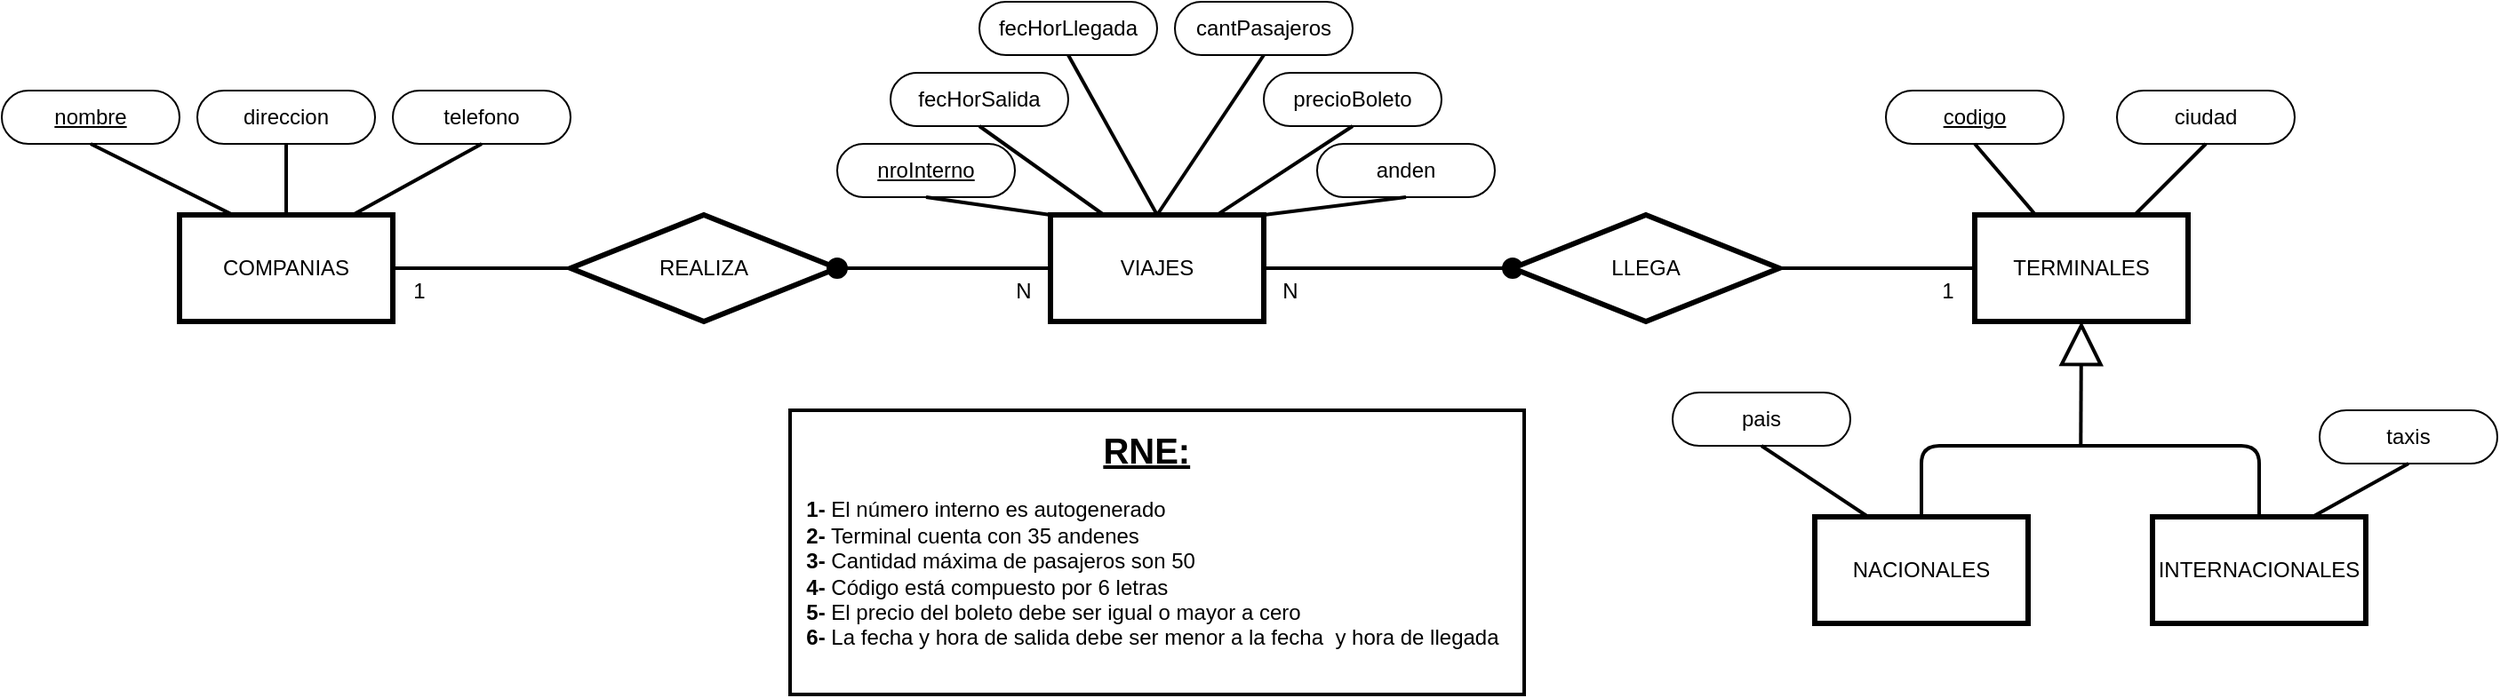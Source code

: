 <mxfile version="21.6.8" type="device">
  <diagram name="Página-1" id="Gsm0FP87lTjRuEX7GHm9">
    <mxGraphModel dx="2245" dy="820" grid="1" gridSize="10" guides="1" tooltips="1" connect="1" arrows="1" fold="1" page="1" pageScale="1" pageWidth="827" pageHeight="1169" math="0" shadow="0">
      <root>
        <mxCell id="0" />
        <mxCell id="1" parent="0" />
        <mxCell id="u44JOOURHIP5Td-Vb4QU-1" value="TERMINALES" style="rounded=0;whiteSpace=wrap;html=1;strokeWidth=3;" parent="1" vertex="1">
          <mxGeometry x="1040" y="490" width="120" height="60" as="geometry" />
        </mxCell>
        <mxCell id="u44JOOURHIP5Td-Vb4QU-2" value="&lt;u&gt;codigo&lt;/u&gt;" style="rounded=1;whiteSpace=wrap;html=1;arcSize=50;" parent="1" vertex="1">
          <mxGeometry x="990" y="420" width="100" height="30" as="geometry" />
        </mxCell>
        <mxCell id="u44JOOURHIP5Td-Vb4QU-3" value="ciudad" style="rounded=1;whiteSpace=wrap;html=1;arcSize=50;" parent="1" vertex="1">
          <mxGeometry x="1120" y="420" width="100" height="30" as="geometry" />
        </mxCell>
        <mxCell id="u44JOOURHIP5Td-Vb4QU-4" value="" style="endArrow=none;html=1;rounded=0;entryX=0.5;entryY=1;entryDx=0;entryDy=0;exitX=0.75;exitY=0;exitDx=0;exitDy=0;endFill=0;strokeWidth=2;" parent="1" source="u44JOOURHIP5Td-Vb4QU-1" target="u44JOOURHIP5Td-Vb4QU-3" edge="1">
          <mxGeometry width="50" height="50" relative="1" as="geometry">
            <mxPoint x="1120" y="520" as="sourcePoint" />
            <mxPoint x="1170" y="470" as="targetPoint" />
          </mxGeometry>
        </mxCell>
        <mxCell id="u44JOOURHIP5Td-Vb4QU-5" value="" style="endArrow=none;html=1;rounded=0;entryX=0.5;entryY=1;entryDx=0;entryDy=0;exitX=0.291;exitY=0.014;exitDx=0;exitDy=0;exitPerimeter=0;endFill=0;strokeWidth=2;" parent="1" source="u44JOOURHIP5Td-Vb4QU-1" target="u44JOOURHIP5Td-Vb4QU-2" edge="1">
          <mxGeometry width="50" height="50" relative="1" as="geometry">
            <mxPoint x="980" y="530" as="sourcePoint" />
            <mxPoint x="1030" y="480" as="targetPoint" />
          </mxGeometry>
        </mxCell>
        <mxCell id="u44JOOURHIP5Td-Vb4QU-6" value="NACIONALES" style="rounded=0;whiteSpace=wrap;html=1;strokeWidth=3;" parent="1" vertex="1">
          <mxGeometry x="950" y="660" width="120" height="60" as="geometry" />
        </mxCell>
        <mxCell id="u44JOOURHIP5Td-Vb4QU-7" value="INTERNACIONALES" style="rounded=0;whiteSpace=wrap;html=1;strokeWidth=3;" parent="1" vertex="1">
          <mxGeometry x="1140" y="660" width="120" height="60" as="geometry" />
        </mxCell>
        <mxCell id="u44JOOURHIP5Td-Vb4QU-8" value="pais" style="rounded=1;whiteSpace=wrap;html=1;arcSize=50;" parent="1" vertex="1">
          <mxGeometry x="870" y="590" width="100" height="30" as="geometry" />
        </mxCell>
        <mxCell id="u44JOOURHIP5Td-Vb4QU-9" value="" style="endArrow=none;html=1;rounded=0;entryX=0.5;entryY=1;entryDx=0;entryDy=0;exitX=0.25;exitY=0;exitDx=0;exitDy=0;strokeWidth=2;" parent="1" source="u44JOOURHIP5Td-Vb4QU-6" target="u44JOOURHIP5Td-Vb4QU-8" edge="1">
          <mxGeometry width="50" height="50" relative="1" as="geometry">
            <mxPoint x="960" y="810" as="sourcePoint" />
            <mxPoint x="1010" y="760" as="targetPoint" />
          </mxGeometry>
        </mxCell>
        <mxCell id="u44JOOURHIP5Td-Vb4QU-10" value="taxis" style="rounded=1;whiteSpace=wrap;html=1;arcSize=50;" parent="1" vertex="1">
          <mxGeometry x="1234" y="600" width="100" height="30" as="geometry" />
        </mxCell>
        <mxCell id="u44JOOURHIP5Td-Vb4QU-11" value="" style="endArrow=none;html=1;rounded=0;entryX=0.5;entryY=1;entryDx=0;entryDy=0;exitX=0.75;exitY=0;exitDx=0;exitDy=0;strokeWidth=2;" parent="1" source="u44JOOURHIP5Td-Vb4QU-7" target="u44JOOURHIP5Td-Vb4QU-10" edge="1">
          <mxGeometry width="50" height="50" relative="1" as="geometry">
            <mxPoint x="1150" y="780" as="sourcePoint" />
            <mxPoint x="1200" y="730" as="targetPoint" />
          </mxGeometry>
        </mxCell>
        <mxCell id="u44JOOURHIP5Td-Vb4QU-12" value="COMPANIAS" style="rounded=0;whiteSpace=wrap;html=1;strokeWidth=3;" parent="1" vertex="1">
          <mxGeometry x="30" y="490" width="120" height="60" as="geometry" />
        </mxCell>
        <mxCell id="u44JOOURHIP5Td-Vb4QU-13" value="&lt;u&gt;nombre&lt;/u&gt;" style="rounded=1;whiteSpace=wrap;html=1;arcSize=50;" parent="1" vertex="1">
          <mxGeometry x="-70" y="420" width="100" height="30" as="geometry" />
        </mxCell>
        <mxCell id="u44JOOURHIP5Td-Vb4QU-14" value="direccion" style="rounded=1;whiteSpace=wrap;html=1;arcSize=50;" parent="1" vertex="1">
          <mxGeometry x="40" y="420" width="100" height="30" as="geometry" />
        </mxCell>
        <mxCell id="u44JOOURHIP5Td-Vb4QU-15" value="telefono" style="rounded=1;whiteSpace=wrap;html=1;arcSize=50;" parent="1" vertex="1">
          <mxGeometry x="150" y="420" width="100" height="30" as="geometry" />
        </mxCell>
        <mxCell id="u44JOOURHIP5Td-Vb4QU-16" value="" style="endArrow=none;html=1;rounded=0;entryX=0.5;entryY=1;entryDx=0;entryDy=0;exitX=0.814;exitY=-0.003;exitDx=0;exitDy=0;exitPerimeter=0;strokeWidth=2;" parent="1" source="u44JOOURHIP5Td-Vb4QU-12" target="u44JOOURHIP5Td-Vb4QU-15" edge="1">
          <mxGeometry width="50" height="50" relative="1" as="geometry">
            <mxPoint x="170" y="580" as="sourcePoint" />
            <mxPoint x="220" y="530" as="targetPoint" />
          </mxGeometry>
        </mxCell>
        <mxCell id="u44JOOURHIP5Td-Vb4QU-17" value="" style="endArrow=none;html=1;rounded=0;entryX=0.5;entryY=1;entryDx=0;entryDy=0;strokeWidth=2;" parent="1" source="u44JOOURHIP5Td-Vb4QU-12" target="u44JOOURHIP5Td-Vb4QU-14" edge="1">
          <mxGeometry width="50" height="50" relative="1" as="geometry">
            <mxPoint x="60" y="660" as="sourcePoint" />
            <mxPoint x="110" y="610" as="targetPoint" />
          </mxGeometry>
        </mxCell>
        <mxCell id="u44JOOURHIP5Td-Vb4QU-18" value="" style="endArrow=none;html=1;rounded=0;entryX=0.5;entryY=1;entryDx=0;entryDy=0;exitX=0.25;exitY=0;exitDx=0;exitDy=0;strokeWidth=2;" parent="1" source="u44JOOURHIP5Td-Vb4QU-12" target="u44JOOURHIP5Td-Vb4QU-13" edge="1">
          <mxGeometry width="50" height="50" relative="1" as="geometry">
            <mxPoint x="-20" y="710" as="sourcePoint" />
            <mxPoint x="30" y="660" as="targetPoint" />
          </mxGeometry>
        </mxCell>
        <mxCell id="u44JOOURHIP5Td-Vb4QU-19" value="VIAJES" style="rounded=0;whiteSpace=wrap;html=1;strokeWidth=3;" parent="1" vertex="1">
          <mxGeometry x="520" y="490" width="120" height="60" as="geometry" />
        </mxCell>
        <mxCell id="u44JOOURHIP5Td-Vb4QU-20" value="&lt;u&gt;nroInterno&lt;/u&gt;" style="rounded=1;whiteSpace=wrap;html=1;arcSize=50;" parent="1" vertex="1">
          <mxGeometry x="400" y="450" width="100" height="30" as="geometry" />
        </mxCell>
        <mxCell id="u44JOOURHIP5Td-Vb4QU-21" value="&lt;div style=&quot;text-align: center;&quot;&gt;&lt;b style=&quot;background-color: initial;&quot;&gt;&lt;font style=&quot;font-size: 20px;&quot;&gt;&lt;u&gt;RNE:&lt;/u&gt;&lt;/font&gt;&lt;/b&gt;&lt;/div&gt;&lt;br&gt;&amp;nbsp; &lt;b&gt;1-&lt;/b&gt; El número interno es autogenerado&lt;br&gt;&amp;nbsp; &lt;b&gt;2-&lt;/b&gt; Terminal cuenta con 35 andenes&lt;br&gt;&lt;div style=&quot;&quot;&gt;&lt;span style=&quot;background-color: initial;&quot;&gt;&amp;nbsp; &lt;b&gt;3-&lt;/b&gt; Cantidad máxima de pasajeros son 50&lt;/span&gt;&lt;/div&gt;&lt;div style=&quot;&quot;&gt;&lt;span style=&quot;background-color: initial;&quot;&gt;&amp;nbsp; &lt;b&gt;4-&lt;/b&gt; Código está compuesto por 6 letras&lt;/span&gt;&lt;/div&gt;&lt;div style=&quot;&quot;&gt;&lt;span style=&quot;background-color: initial;&quot;&gt;&amp;nbsp; &lt;b&gt;5-&lt;/b&gt; El precio del boleto debe ser igual o mayor a cero&lt;/span&gt;&lt;/div&gt;&lt;div style=&quot;&quot;&gt;&lt;span style=&quot;background-color: initial;&quot;&gt;&amp;nbsp; &lt;b&gt;6-&lt;/b&gt; La fecha y hora de salida debe ser menor a la fecha&amp;nbsp; y hora de llegada&lt;/span&gt;&lt;/div&gt;&lt;div style=&quot;&quot;&gt;&lt;span style=&quot;background-color: initial;&quot;&gt;&lt;br&gt;&lt;/span&gt;&lt;/div&gt;" style="rounded=0;whiteSpace=wrap;html=1;align=left;strokeWidth=2;" parent="1" vertex="1">
          <mxGeometry x="373.5" y="600" width="413" height="160" as="geometry" />
        </mxCell>
        <mxCell id="u44JOOURHIP5Td-Vb4QU-22" value="fecHorSalida" style="rounded=1;whiteSpace=wrap;html=1;arcSize=50;" parent="1" vertex="1">
          <mxGeometry x="430" y="410" width="100" height="30" as="geometry" />
        </mxCell>
        <mxCell id="u44JOOURHIP5Td-Vb4QU-23" value="fecHorLlegada" style="rounded=1;whiteSpace=wrap;html=1;arcSize=50;" parent="1" vertex="1">
          <mxGeometry x="480" y="370" width="100" height="30" as="geometry" />
        </mxCell>
        <mxCell id="u44JOOURHIP5Td-Vb4QU-24" value="cantPasajeros" style="rounded=1;whiteSpace=wrap;html=1;arcSize=50;" parent="1" vertex="1">
          <mxGeometry x="590" y="370" width="100" height="30" as="geometry" />
        </mxCell>
        <mxCell id="u44JOOURHIP5Td-Vb4QU-25" value="precioBoleto" style="rounded=1;whiteSpace=wrap;html=1;arcSize=50;" parent="1" vertex="1">
          <mxGeometry x="640" y="410" width="100" height="30" as="geometry" />
        </mxCell>
        <mxCell id="u44JOOURHIP5Td-Vb4QU-26" value="anden" style="rounded=1;whiteSpace=wrap;html=1;arcSize=50;" parent="1" vertex="1">
          <mxGeometry x="670" y="450" width="100" height="30" as="geometry" />
        </mxCell>
        <mxCell id="u44JOOURHIP5Td-Vb4QU-27" value="" style="endArrow=none;html=1;rounded=0;entryX=0.5;entryY=1;entryDx=0;entryDy=0;exitX=0;exitY=0;exitDx=0;exitDy=0;strokeWidth=2;" parent="1" source="u44JOOURHIP5Td-Vb4QU-19" target="u44JOOURHIP5Td-Vb4QU-20" edge="1">
          <mxGeometry width="50" height="50" relative="1" as="geometry">
            <mxPoint x="500" y="500" as="sourcePoint" />
            <mxPoint x="480" y="500" as="targetPoint" />
          </mxGeometry>
        </mxCell>
        <mxCell id="u44JOOURHIP5Td-Vb4QU-28" value="" style="endArrow=none;html=1;rounded=0;entryX=0.5;entryY=1;entryDx=0;entryDy=0;exitX=0.25;exitY=0;exitDx=0;exitDy=0;strokeWidth=2;" parent="1" source="u44JOOURHIP5Td-Vb4QU-19" target="u44JOOURHIP5Td-Vb4QU-22" edge="1">
          <mxGeometry width="50" height="50" relative="1" as="geometry">
            <mxPoint x="550" y="470" as="sourcePoint" />
            <mxPoint x="510" y="520" as="targetPoint" />
          </mxGeometry>
        </mxCell>
        <mxCell id="u44JOOURHIP5Td-Vb4QU-29" value="" style="endArrow=none;html=1;rounded=0;entryX=0.5;entryY=1;entryDx=0;entryDy=0;exitX=0.5;exitY=0;exitDx=0;exitDy=0;strokeWidth=2;" parent="1" source="u44JOOURHIP5Td-Vb4QU-19" target="u44JOOURHIP5Td-Vb4QU-23" edge="1">
          <mxGeometry width="50" height="50" relative="1" as="geometry">
            <mxPoint x="210" y="600" as="sourcePoint" />
            <mxPoint x="260" y="550" as="targetPoint" />
          </mxGeometry>
        </mxCell>
        <mxCell id="u44JOOURHIP5Td-Vb4QU-30" value="" style="endArrow=none;html=1;rounded=0;entryX=0.5;entryY=1;entryDx=0;entryDy=0;exitX=0.5;exitY=0;exitDx=0;exitDy=0;strokeWidth=2;" parent="1" source="u44JOOURHIP5Td-Vb4QU-19" target="u44JOOURHIP5Td-Vb4QU-24" edge="1">
          <mxGeometry width="50" height="50" relative="1" as="geometry">
            <mxPoint x="260" y="580" as="sourcePoint" />
            <mxPoint x="310" y="530" as="targetPoint" />
          </mxGeometry>
        </mxCell>
        <mxCell id="u44JOOURHIP5Td-Vb4QU-31" value="" style="endArrow=none;html=1;rounded=0;exitX=1;exitY=0;exitDx=0;exitDy=0;entryX=0.5;entryY=1;entryDx=0;entryDy=0;strokeWidth=2;" parent="1" source="u44JOOURHIP5Td-Vb4QU-19" target="u44JOOURHIP5Td-Vb4QU-26" edge="1">
          <mxGeometry width="50" height="50" relative="1" as="geometry">
            <mxPoint x="320" y="620" as="sourcePoint" />
            <mxPoint x="700" y="480" as="targetPoint" />
          </mxGeometry>
        </mxCell>
        <mxCell id="u44JOOURHIP5Td-Vb4QU-32" value="" style="endArrow=none;html=1;rounded=0;entryX=0.5;entryY=1;entryDx=0;entryDy=0;exitX=0.791;exitY=-0.014;exitDx=0;exitDy=0;exitPerimeter=0;strokeWidth=2;" parent="1" source="u44JOOURHIP5Td-Vb4QU-19" target="u44JOOURHIP5Td-Vb4QU-25" edge="1">
          <mxGeometry width="50" height="50" relative="1" as="geometry">
            <mxPoint x="370" y="600" as="sourcePoint" />
            <mxPoint x="420" y="550" as="targetPoint" />
          </mxGeometry>
        </mxCell>
        <mxCell id="u44JOOURHIP5Td-Vb4QU-33" value="" style="endArrow=none;html=1;rounded=1;exitX=0.5;exitY=0;exitDx=0;exitDy=0;entryX=0.5;entryY=0;entryDx=0;entryDy=0;strokeWidth=2;" parent="1" source="u44JOOURHIP5Td-Vb4QU-6" target="u44JOOURHIP5Td-Vb4QU-7" edge="1">
          <mxGeometry width="50" height="50" relative="1" as="geometry">
            <mxPoint x="1000" y="660" as="sourcePoint" />
            <mxPoint x="1180" y="590" as="targetPoint" />
            <Array as="points">
              <mxPoint x="1010" y="620" />
              <mxPoint x="1200" y="620" />
            </Array>
          </mxGeometry>
        </mxCell>
        <mxCell id="u44JOOURHIP5Td-Vb4QU-34" value="" style="endArrow=block;html=1;rounded=0;endFill=0;endSize=20;strokeWidth=2;targetPerimeterSpacing=0;sourcePerimeterSpacing=0;entryX=0.5;entryY=1;entryDx=0;entryDy=0;" parent="1" target="u44JOOURHIP5Td-Vb4QU-1" edge="1">
          <mxGeometry width="50" height="50" relative="1" as="geometry">
            <mxPoint x="1099.64" y="620" as="sourcePoint" />
            <mxPoint x="1100" y="560" as="targetPoint" />
          </mxGeometry>
        </mxCell>
        <mxCell id="u44JOOURHIP5Td-Vb4QU-38" value="REALIZA" style="rhombus;whiteSpace=wrap;html=1;strokeWidth=3;" parent="1" vertex="1">
          <mxGeometry x="250" y="490" width="150" height="60" as="geometry" />
        </mxCell>
        <mxCell id="u44JOOURHIP5Td-Vb4QU-39" value="" style="endArrow=none;html=1;rounded=0;entryX=0;entryY=0.5;entryDx=0;entryDy=0;exitX=1;exitY=0.5;exitDx=0;exitDy=0;strokeWidth=2;startArrow=oval;startFill=1;startSize=10;" parent="1" source="u44JOOURHIP5Td-Vb4QU-38" target="u44JOOURHIP5Td-Vb4QU-19" edge="1">
          <mxGeometry width="50" height="50" relative="1" as="geometry">
            <mxPoint x="320" y="660" as="sourcePoint" />
            <mxPoint x="370" y="610" as="targetPoint" />
          </mxGeometry>
        </mxCell>
        <mxCell id="u44JOOURHIP5Td-Vb4QU-40" value="" style="endArrow=none;html=1;rounded=0;entryX=0;entryY=0.5;entryDx=0;entryDy=0;exitX=1;exitY=0.5;exitDx=0;exitDy=0;strokeWidth=2;" parent="1" source="u44JOOURHIP5Td-Vb4QU-12" target="u44JOOURHIP5Td-Vb4QU-38" edge="1">
          <mxGeometry width="50" height="50" relative="1" as="geometry">
            <mxPoint x="250" y="660" as="sourcePoint" />
            <mxPoint x="300" y="610" as="targetPoint" />
          </mxGeometry>
        </mxCell>
        <mxCell id="u44JOOURHIP5Td-Vb4QU-41" value="" style="endArrow=none;html=1;rounded=0;exitX=0;exitY=0.5;exitDx=0;exitDy=0;entryX=1;entryY=0.5;entryDx=0;entryDy=0;strokeWidth=2;startArrow=oval;startFill=1;startSize=10;" parent="1" source="u44JOOURHIP5Td-Vb4QU-42" target="u44JOOURHIP5Td-Vb4QU-19" edge="1">
          <mxGeometry width="50" height="50" relative="1" as="geometry">
            <mxPoint x="780" y="520" as="sourcePoint" />
            <mxPoint x="720" y="570" as="targetPoint" />
          </mxGeometry>
        </mxCell>
        <mxCell id="u44JOOURHIP5Td-Vb4QU-42" value="LLEGA" style="rhombus;whiteSpace=wrap;html=1;strokeWidth=3;" parent="1" vertex="1">
          <mxGeometry x="780" y="490" width="150" height="60" as="geometry" />
        </mxCell>
        <mxCell id="u44JOOURHIP5Td-Vb4QU-43" value="" style="endArrow=none;html=1;rounded=0;entryX=0;entryY=0.5;entryDx=0;entryDy=0;exitX=1;exitY=0.5;exitDx=0;exitDy=0;strokeWidth=2;" parent="1" source="u44JOOURHIP5Td-Vb4QU-42" target="u44JOOURHIP5Td-Vb4QU-1" edge="1">
          <mxGeometry width="50" height="50" relative="1" as="geometry">
            <mxPoint x="930" y="510" as="sourcePoint" />
            <mxPoint x="760" y="600" as="targetPoint" />
          </mxGeometry>
        </mxCell>
        <mxCell id="tZaQK8efo6Y2VldgmCCS-2" value="1" style="text;html=1;strokeColor=none;fillColor=none;align=center;verticalAlign=middle;whiteSpace=wrap;rounded=0;" parent="1" vertex="1">
          <mxGeometry x="150" y="520" width="30" height="25" as="geometry" />
        </mxCell>
        <mxCell id="tZaQK8efo6Y2VldgmCCS-3" value="1" style="text;html=1;strokeColor=none;fillColor=none;align=center;verticalAlign=middle;whiteSpace=wrap;rounded=0;" parent="1" vertex="1">
          <mxGeometry x="1010" y="520" width="30" height="25" as="geometry" />
        </mxCell>
        <mxCell id="tZaQK8efo6Y2VldgmCCS-6" value="N" style="text;html=1;strokeColor=none;fillColor=none;align=center;verticalAlign=middle;whiteSpace=wrap;rounded=0;" parent="1" vertex="1">
          <mxGeometry x="490" y="520" width="30" height="25" as="geometry" />
        </mxCell>
        <mxCell id="tZaQK8efo6Y2VldgmCCS-7" value="N" style="text;html=1;strokeColor=none;fillColor=none;align=center;verticalAlign=middle;whiteSpace=wrap;rounded=0;" parent="1" vertex="1">
          <mxGeometry x="640" y="520" width="30" height="25" as="geometry" />
        </mxCell>
      </root>
    </mxGraphModel>
  </diagram>
</mxfile>

